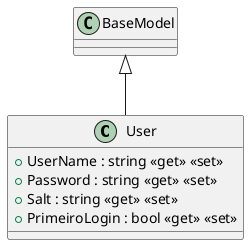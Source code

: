 @startuml
class User {
    + UserName : string <<get>> <<set>>
    + Password : string <<get>> <<set>>
    + Salt : string <<get>> <<set>>
    + PrimeiroLogin : bool <<get>> <<set>>
}
BaseModel <|-- User
@enduml
